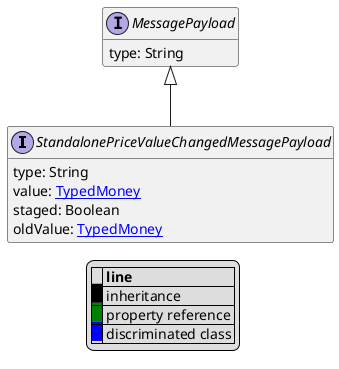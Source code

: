@startuml

hide empty fields
hide empty methods
legend
|= |= line |
|<back:black>   </back>| inheritance |
|<back:green>   </back>| property reference |
|<back:blue>   </back>| discriminated class |
endlegend
interface StandalonePriceValueChangedMessagePayload [[StandalonePriceValueChangedMessagePayload.svg]] extends MessagePayload {
    type: String
    value: [[TypedMoney.svg TypedMoney]]
    staged: Boolean
    oldValue: [[TypedMoney.svg TypedMoney]]
}
interface MessagePayload [[MessagePayload.svg]]  {
    type: String
}





@enduml
